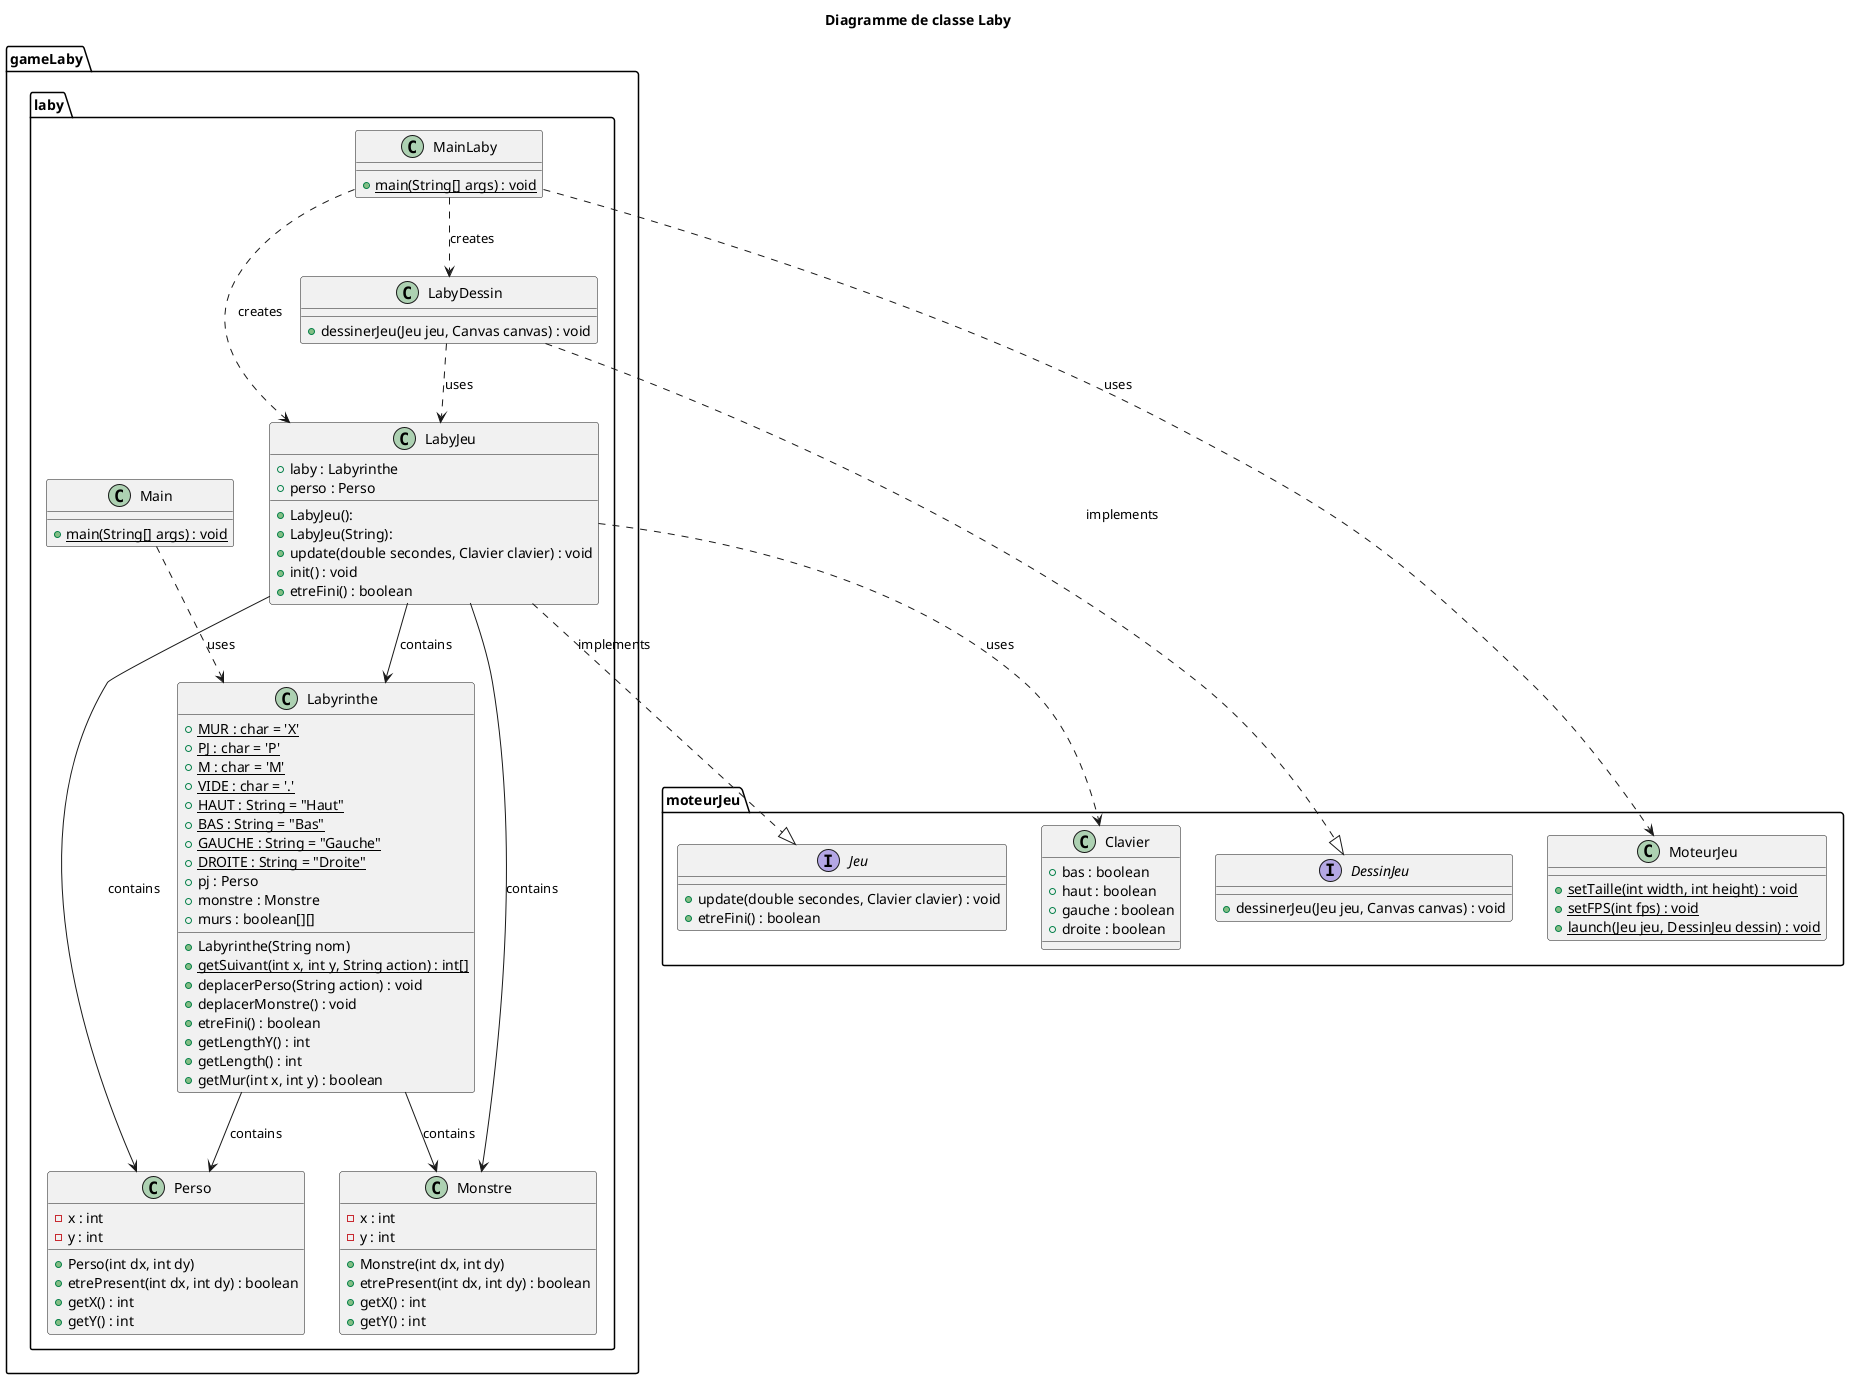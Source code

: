 @startuml

title Diagramme de classe Laby

package "gameLaby.laby" {

    class Main {
        +{static} main(String[] args) : void
    }

    class MainLaby {
        +{static} main(String[] args) : void
    }

    class LabyJeu {
        +laby : Labyrinthe
        +perso : Perso
        +LabyJeu():
        +LabyJeu(String):
        +update(double secondes, Clavier clavier) : void
        +init() : void
        +etreFini() : boolean
    }

    class LabyDessin {
        +dessinerJeu(Jeu jeu, Canvas canvas) : void
    }

    class Labyrinthe {
        +{static} MUR : char = 'X'
        +{static} PJ : char = 'P'
        +{static} M : char = 'M'
        +{static} VIDE : char = '.'
        +{static} HAUT : String = "Haut"
        +{static} BAS : String = "Bas"
        +{static} GAUCHE : String = "Gauche"
        +{static} DROITE : String = "Droite"
        +pj : Perso
        +monstre : Monstre
        +murs : boolean[][]
        +Labyrinthe(String nom)
        +{static} getSuivant(int x, int y, String action) : int[]
        +deplacerPerso(String action) : void
        +deplacerMonstre() : void
        +etreFini() : boolean
        +getLengthY() : int
        +getLength() : int
        +getMur(int x, int y) : boolean
    }

    class Perso {
        -x : int
        -y : int
        +Perso(int dx, int dy)
        +etrePresent(int dx, int dy) : boolean
        +getX() : int
        +getY() : int
    }

    class Monstre {
            -x : int
            -y : int
            +Monstre(int dx, int dy)
            +etrePresent(int dx, int dy) : boolean
            +getX() : int
            +getY() : int
        }
}

package "moteurJeu" {
    interface Jeu {
        +update(double secondes, Clavier clavier) : void
        +etreFini() : boolean
    }

    interface DessinJeu {
        +dessinerJeu(Jeu jeu, Canvas canvas) : void
    }

    class Clavier {
        +bas : boolean
        +haut : boolean
        +gauche : boolean
        +droite : boolean
    }

    class MoteurJeu {
        +{static} setTaille(int width, int height) : void
        +{static} setFPS(int fps) : void
        +{static} launch(Jeu jeu, DessinJeu dessin) : void
    }
}

' Relations
LabyJeu ..|> Jeu : implements
LabyDessin ..|> DessinJeu : implements

LabyJeu --> Labyrinthe : contains
LabyJeu --> Perso : contains
LabyJeu --> Monstre : contains
Labyrinthe --> Perso : contains
Labyrinthe --> Monstre : contains

Main ..> Labyrinthe : uses
MainLaby ..> LabyJeu : creates
MainLaby ..> LabyDessin : creates
MainLaby ..> MoteurJeu : uses

LabyJeu ..> Clavier : uses
LabyDessin ..> LabyJeu : uses

@enduml